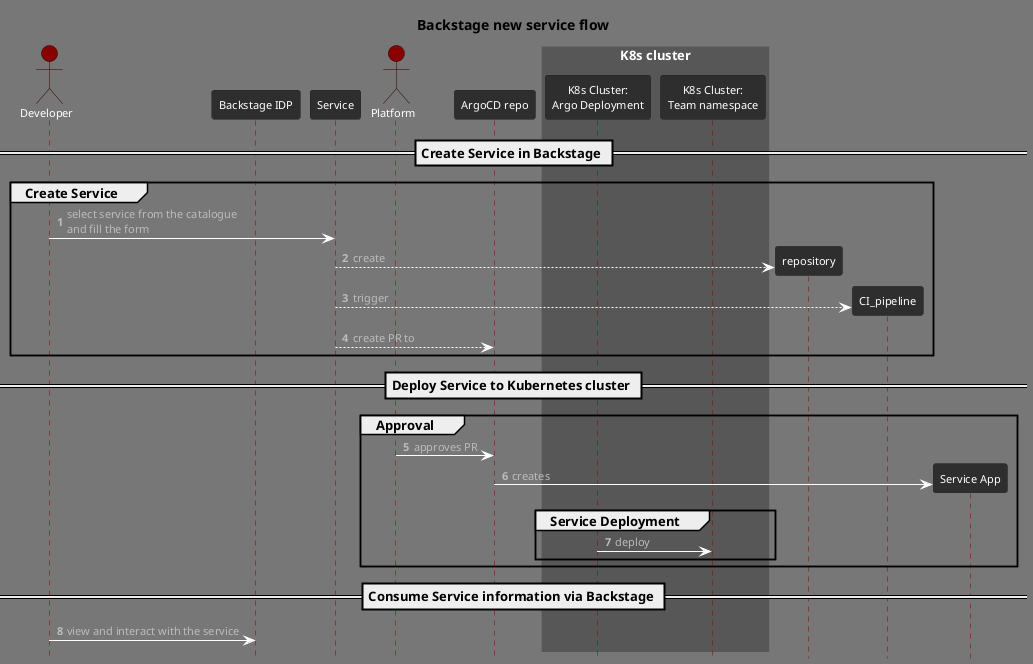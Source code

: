 @startuml
hide footbox
autonumber
!theme reddress-darkred
title Backstage new service flow

actor "Developer" as developer

participant "Backstage IDP" as idp

participant "Service" as service

actor "Platform" as platform
participant "ArgoCD repo" as argo
box "K8s cluster"
  participant "K8s Cluster:\nArgo Deployment" as argo_dep
  participant "K8s Cluster:\nTeam namespace" as namespace
end box

== Create Service in Backstage ==

group Create Service
  developer -> service: select service from the catalogue\nand fill the form
  service --> repository **: create
  service --> CI_pipeline **: trigger
  service --> argo: create PR to
end

== Deploy Service to Kubernetes cluster ==

group Approval
  platform -> argo: approves PR
  argo -> "Service App" **: creates
  group Service Deployment
    argo_dep -> namespace: deploy
  end
end

== Consume Service information via Backstage ==

developer -> idp: view and interact with the service

@enduml

